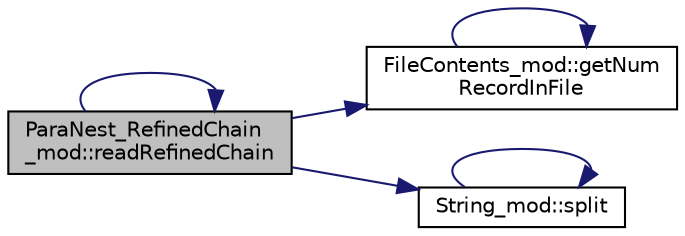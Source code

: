 digraph "ParaNest_RefinedChain_mod::readRefinedChain"
{
 // LATEX_PDF_SIZE
  edge [fontname="Helvetica",fontsize="10",labelfontname="Helvetica",labelfontsize="10"];
  node [fontname="Helvetica",fontsize="10",shape=record];
  rankdir="LR";
  Node1 [label="ParaNest_RefinedChain\l_mod::readRefinedChain",height=0.2,width=0.4,color="black", fillcolor="grey75", style="filled", fontcolor="black",tooltip="Write the computed refined chain to the specified output file."];
  Node1 -> Node2 [color="midnightblue",fontsize="10",style="solid",fontname="Helvetica"];
  Node2 [label="FileContents_mod::getNum\lRecordInFile",height=0.2,width=0.4,color="black", fillcolor="white", style="filled",URL="$namespaceFileContents__mod.html#a3ebba2a91e43cae6e9fafe6250c0ed76",tooltip="Returns the number of lines in a file."];
  Node2 -> Node2 [color="midnightblue",fontsize="10",style="solid",fontname="Helvetica"];
  Node1 -> Node1 [color="midnightblue",fontsize="10",style="solid",fontname="Helvetica"];
  Node1 -> Node3 [color="midnightblue",fontsize="10",style="solid",fontname="Helvetica"];
  Node3 [label="String_mod::split",height=0.2,width=0.4,color="black", fillcolor="white", style="filled",URL="$namespaceString__mod.html#a13a8791d75dde13643300315d31659cf",tooltip="Split the input value of type character of arbitrary length by finding the input substitute in the in..."];
  Node3 -> Node3 [color="midnightblue",fontsize="10",style="solid",fontname="Helvetica"];
}
